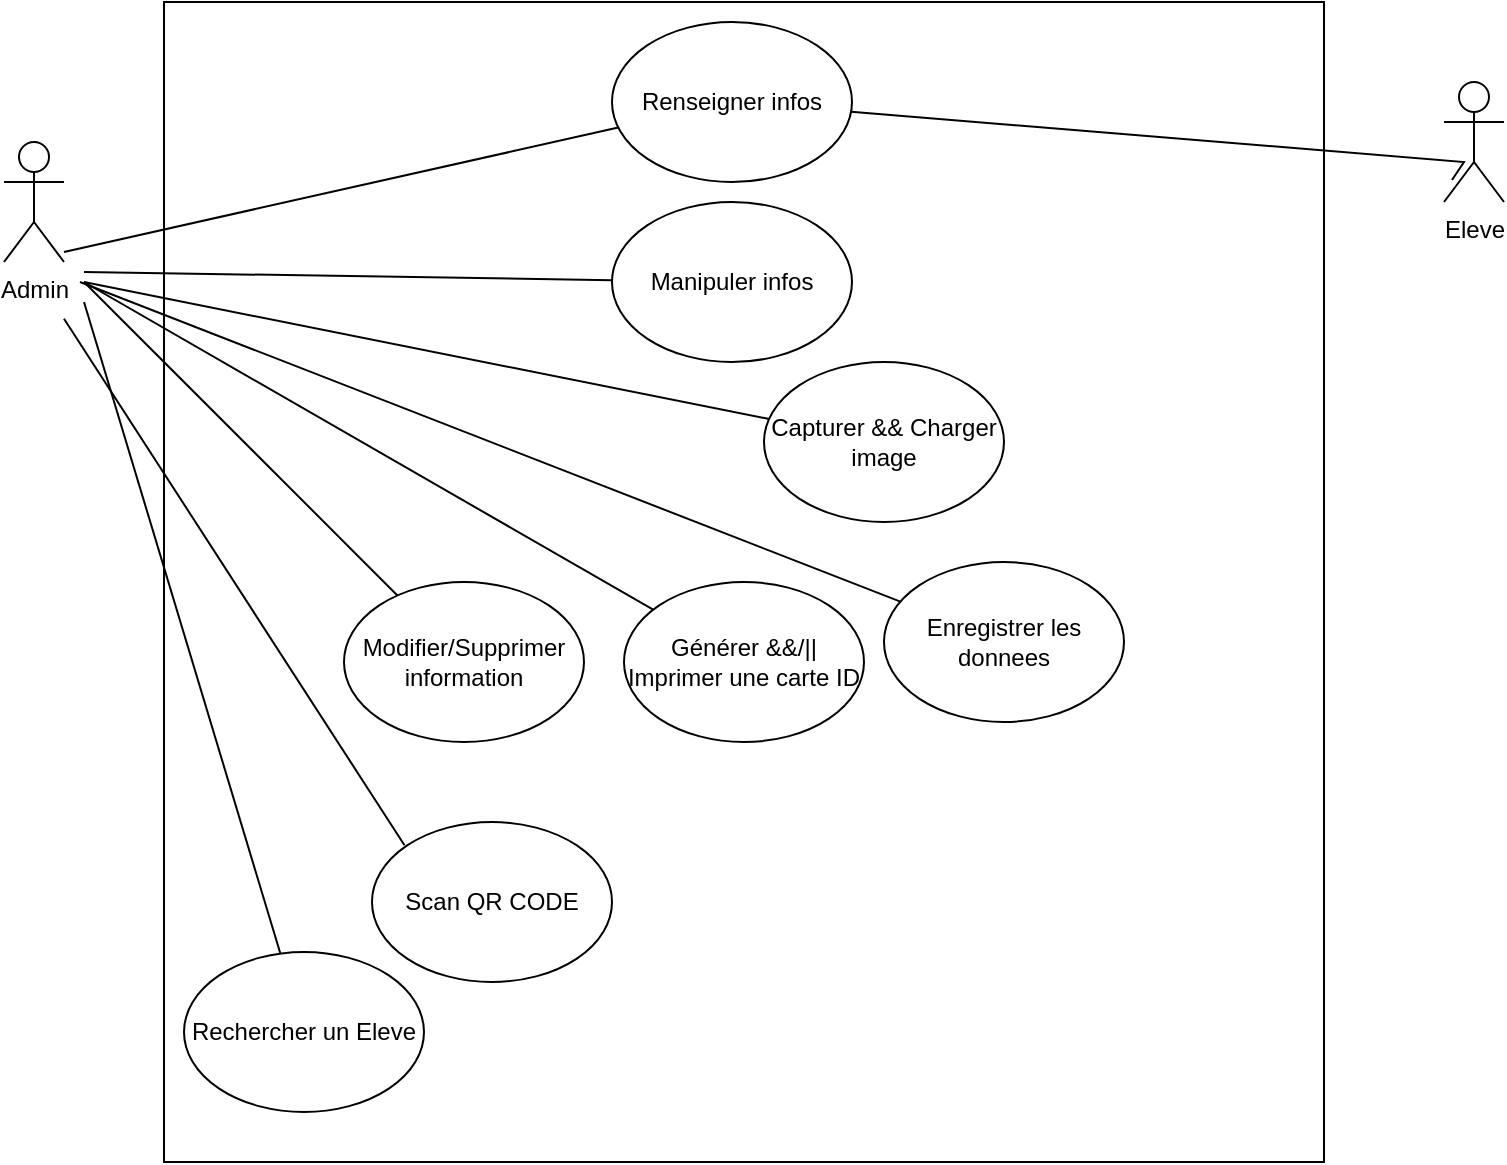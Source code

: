 <mxfile version="24.2.3" type="github">
  <diagram name="Page-1" id="f9k9ulHIZrHphQu0rKdZ">
    <mxGraphModel dx="961" dy="638" grid="1" gridSize="10" guides="1" tooltips="1" connect="1" arrows="1" fold="1" page="1" pageScale="1" pageWidth="827" pageHeight="1169" math="0" shadow="0">
      <root>
        <mxCell id="0" />
        <mxCell id="1" parent="0" />
        <mxCell id="6J9riJxoOlW85ozBuu5x-1" value="" style="whiteSpace=wrap;html=1;aspect=fixed;" vertex="1" parent="1">
          <mxGeometry x="130" y="70" width="580" height="580" as="geometry" />
        </mxCell>
        <mxCell id="6J9riJxoOlW85ozBuu5x-2" value="Admin" style="shape=umlActor;verticalLabelPosition=bottom;verticalAlign=top;html=1;" vertex="1" parent="1">
          <mxGeometry x="50" y="140" width="30" height="60" as="geometry" />
        </mxCell>
        <mxCell id="6J9riJxoOlW85ozBuu5x-3" value="Eleve" style="shape=umlActor;verticalLabelPosition=bottom;verticalAlign=top;html=1;" vertex="1" parent="1">
          <mxGeometry x="770" y="110" width="30" height="60" as="geometry" />
        </mxCell>
        <mxCell id="6J9riJxoOlW85ozBuu5x-7" value="Renseigner infos" style="ellipse;whiteSpace=wrap;html=1;" vertex="1" parent="1">
          <mxGeometry x="354" y="80" width="120" height="80" as="geometry" />
        </mxCell>
        <mxCell id="6J9riJxoOlW85ozBuu5x-9" value="" style="endArrow=none;html=1;rounded=0;" edge="1" parent="1" target="6J9riJxoOlW85ozBuu5x-7">
          <mxGeometry width="50" height="50" relative="1" as="geometry">
            <mxPoint x="80" y="195" as="sourcePoint" />
            <mxPoint x="130" y="145" as="targetPoint" />
          </mxGeometry>
        </mxCell>
        <mxCell id="6J9riJxoOlW85ozBuu5x-10" value="Manipuler infos" style="ellipse;whiteSpace=wrap;html=1;" vertex="1" parent="1">
          <mxGeometry x="354" y="170" width="120" height="80" as="geometry" />
        </mxCell>
        <mxCell id="6J9riJxoOlW85ozBuu5x-11" value="" style="endArrow=none;html=1;rounded=0;" edge="1" target="6J9riJxoOlW85ozBuu5x-10" parent="1">
          <mxGeometry width="50" height="50" relative="1" as="geometry">
            <mxPoint x="90" y="205" as="sourcePoint" />
            <mxPoint x="140" y="155" as="targetPoint" />
          </mxGeometry>
        </mxCell>
        <mxCell id="6J9riJxoOlW85ozBuu5x-17" value="" style="endArrow=none;html=1;rounded=0;" edge="1" target="6J9riJxoOlW85ozBuu5x-16" parent="1">
          <mxGeometry width="50" height="50" relative="1" as="geometry">
            <mxPoint x="90" y="210" as="sourcePoint" />
            <mxPoint x="170" y="185" as="targetPoint" />
          </mxGeometry>
        </mxCell>
        <mxCell id="6J9riJxoOlW85ozBuu5x-16" value="Capturer &amp;amp;&amp;amp; Charger image" style="ellipse;whiteSpace=wrap;html=1;" vertex="1" parent="1">
          <mxGeometry x="430" y="250" width="120" height="80" as="geometry" />
        </mxCell>
        <mxCell id="6J9riJxoOlW85ozBuu5x-28" value="" style="endArrow=none;html=1;rounded=0;entryX=0.133;entryY=0.817;entryDx=0;entryDy=0;entryPerimeter=0;" edge="1" parent="1" source="6J9riJxoOlW85ozBuu5x-7" target="6J9riJxoOlW85ozBuu5x-3">
          <mxGeometry width="50" height="50" relative="1" as="geometry">
            <mxPoint x="430" y="360" as="sourcePoint" />
            <mxPoint x="480" y="310" as="targetPoint" />
            <Array as="points">
              <mxPoint x="780" y="150" />
            </Array>
          </mxGeometry>
        </mxCell>
        <mxCell id="6J9riJxoOlW85ozBuu5x-29" value="" style="endArrow=none;html=1;rounded=0;" edge="1" parent="1" target="6J9riJxoOlW85ozBuu5x-18">
          <mxGeometry width="50" height="50" relative="1" as="geometry">
            <mxPoint x="88" y="210" as="sourcePoint" />
            <mxPoint x="240.003" y="404.027" as="targetPoint" />
          </mxGeometry>
        </mxCell>
        <mxCell id="6J9riJxoOlW85ozBuu5x-18" value="Enregistrer les donnees" style="ellipse;whiteSpace=wrap;html=1;" vertex="1" parent="1">
          <mxGeometry x="490" y="350" width="120" height="80" as="geometry" />
        </mxCell>
        <mxCell id="6J9riJxoOlW85ozBuu5x-30" value="Générer &amp;amp;&amp;amp;/|| Imprimer une carte ID" style="ellipse;whiteSpace=wrap;html=1;" vertex="1" parent="1">
          <mxGeometry x="360" y="360" width="120" height="80" as="geometry" />
        </mxCell>
        <mxCell id="6J9riJxoOlW85ozBuu5x-31" value="" style="endArrow=none;html=1;rounded=0;" edge="1" target="6J9riJxoOlW85ozBuu5x-30" parent="1">
          <mxGeometry width="50" height="50" relative="1" as="geometry">
            <mxPoint x="90" y="210" as="sourcePoint" />
            <mxPoint x="232.003" y="504.027" as="targetPoint" />
          </mxGeometry>
        </mxCell>
        <mxCell id="6J9riJxoOlW85ozBuu5x-32" value="Rechercher un Eleve" style="ellipse;whiteSpace=wrap;html=1;" vertex="1" parent="1">
          <mxGeometry x="140" y="545" width="120" height="80" as="geometry" />
        </mxCell>
        <mxCell id="6J9riJxoOlW85ozBuu5x-34" value="" style="endArrow=none;html=1;rounded=0;" edge="1" parent="1" target="6J9riJxoOlW85ozBuu5x-32">
          <mxGeometry width="50" height="50" relative="1" as="geometry">
            <mxPoint x="90" y="220" as="sourcePoint" />
            <mxPoint x="284" y="458" as="targetPoint" />
          </mxGeometry>
        </mxCell>
        <mxCell id="6J9riJxoOlW85ozBuu5x-36" value="Modifier/Supprimer information" style="ellipse;whiteSpace=wrap;html=1;" vertex="1" parent="1">
          <mxGeometry x="220" y="360" width="120" height="80" as="geometry" />
        </mxCell>
        <mxCell id="6J9riJxoOlW85ozBuu5x-37" value="" style="endArrow=none;html=1;rounded=0;" edge="1" target="6J9riJxoOlW85ozBuu5x-36" parent="1">
          <mxGeometry width="50" height="50" relative="1" as="geometry">
            <mxPoint x="90" y="210" as="sourcePoint" />
            <mxPoint x="112.003" y="499.027" as="targetPoint" />
          </mxGeometry>
        </mxCell>
        <mxCell id="6J9riJxoOlW85ozBuu5x-38" value="Scan QR CODE" style="ellipse;whiteSpace=wrap;html=1;" vertex="1" parent="1">
          <mxGeometry x="234" y="480" width="120" height="80" as="geometry" />
        </mxCell>
        <mxCell id="6J9riJxoOlW85ozBuu5x-39" value="" style="endArrow=none;html=1;rounded=0;" edge="1" parent="1">
          <mxGeometry width="50" height="50" relative="1" as="geometry">
            <mxPoint x="80" y="228.37" as="sourcePoint" />
            <mxPoint x="250.247" y="491.638" as="targetPoint" />
          </mxGeometry>
        </mxCell>
      </root>
    </mxGraphModel>
  </diagram>
</mxfile>
